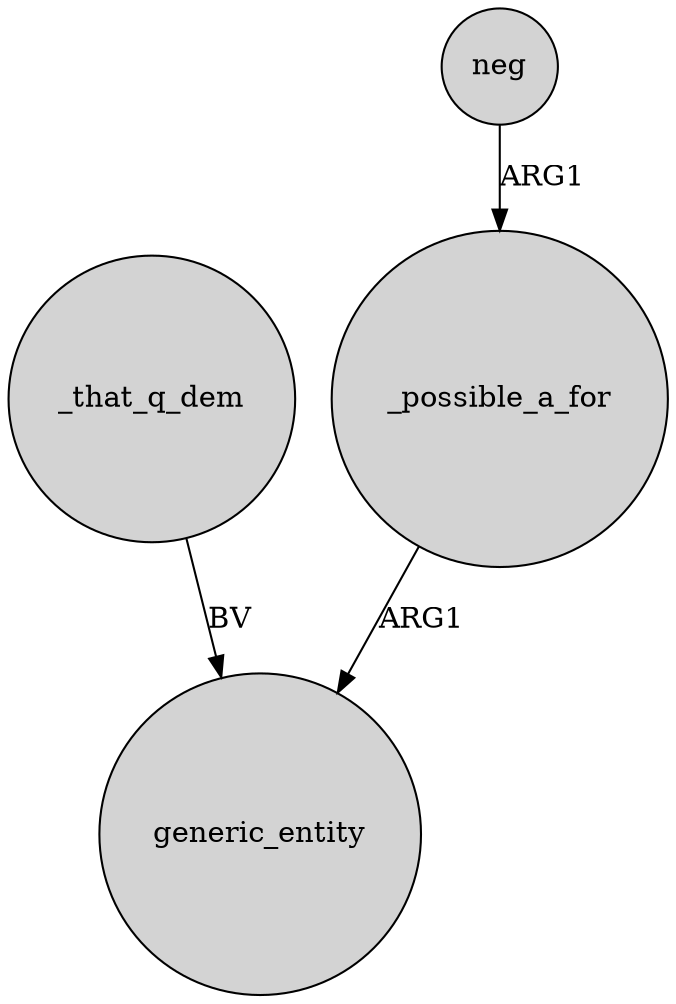 digraph {
	node [shape=circle style=filled]
	_that_q_dem -> generic_entity [label=BV]
	neg -> _possible_a_for [label=ARG1]
	_possible_a_for -> generic_entity [label=ARG1]
}
